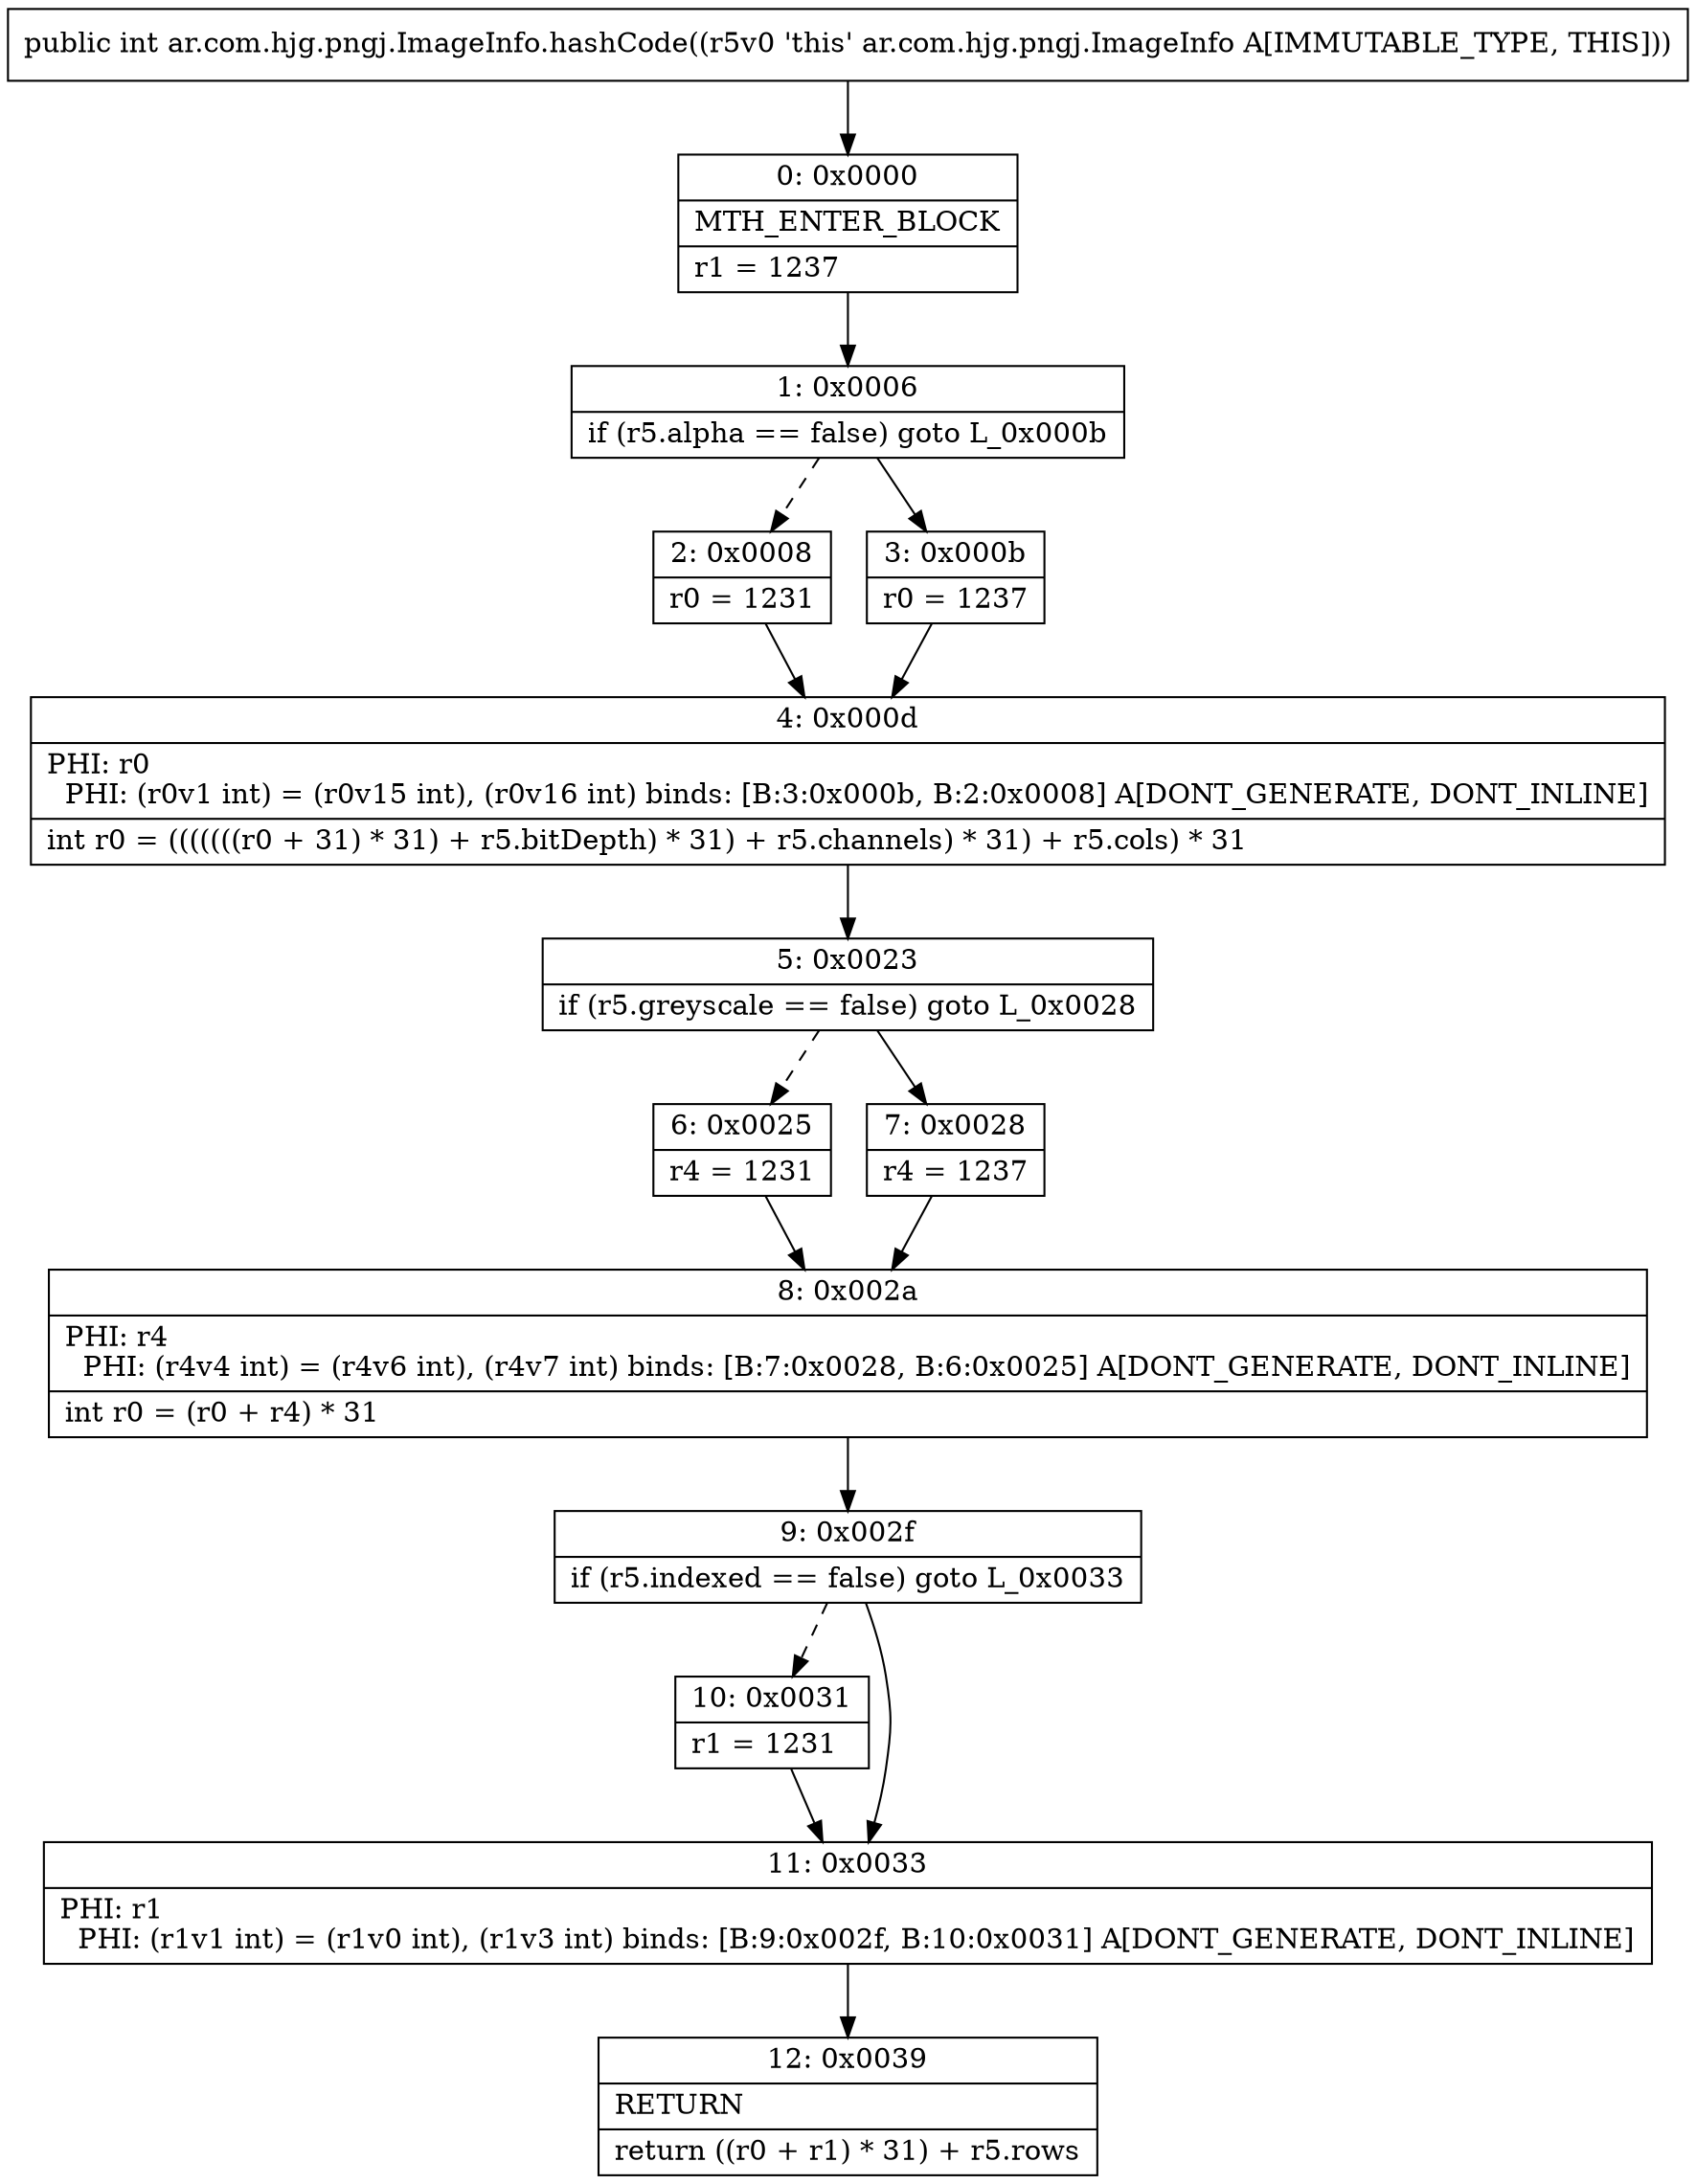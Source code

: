 digraph "CFG forar.com.hjg.pngj.ImageInfo.hashCode()I" {
Node_0 [shape=record,label="{0\:\ 0x0000|MTH_ENTER_BLOCK\l|r1 = 1237\l}"];
Node_1 [shape=record,label="{1\:\ 0x0006|if (r5.alpha == false) goto L_0x000b\l}"];
Node_2 [shape=record,label="{2\:\ 0x0008|r0 = 1231\l}"];
Node_3 [shape=record,label="{3\:\ 0x000b|r0 = 1237\l}"];
Node_4 [shape=record,label="{4\:\ 0x000d|PHI: r0 \l  PHI: (r0v1 int) = (r0v15 int), (r0v16 int) binds: [B:3:0x000b, B:2:0x0008] A[DONT_GENERATE, DONT_INLINE]\l|int r0 = (((((((r0 + 31) * 31) + r5.bitDepth) * 31) + r5.channels) * 31) + r5.cols) * 31\l}"];
Node_5 [shape=record,label="{5\:\ 0x0023|if (r5.greyscale == false) goto L_0x0028\l}"];
Node_6 [shape=record,label="{6\:\ 0x0025|r4 = 1231\l}"];
Node_7 [shape=record,label="{7\:\ 0x0028|r4 = 1237\l}"];
Node_8 [shape=record,label="{8\:\ 0x002a|PHI: r4 \l  PHI: (r4v4 int) = (r4v6 int), (r4v7 int) binds: [B:7:0x0028, B:6:0x0025] A[DONT_GENERATE, DONT_INLINE]\l|int r0 = (r0 + r4) * 31\l}"];
Node_9 [shape=record,label="{9\:\ 0x002f|if (r5.indexed == false) goto L_0x0033\l}"];
Node_10 [shape=record,label="{10\:\ 0x0031|r1 = 1231\l}"];
Node_11 [shape=record,label="{11\:\ 0x0033|PHI: r1 \l  PHI: (r1v1 int) = (r1v0 int), (r1v3 int) binds: [B:9:0x002f, B:10:0x0031] A[DONT_GENERATE, DONT_INLINE]\l}"];
Node_12 [shape=record,label="{12\:\ 0x0039|RETURN\l|return ((r0 + r1) * 31) + r5.rows\l}"];
MethodNode[shape=record,label="{public int ar.com.hjg.pngj.ImageInfo.hashCode((r5v0 'this' ar.com.hjg.pngj.ImageInfo A[IMMUTABLE_TYPE, THIS])) }"];
MethodNode -> Node_0;
Node_0 -> Node_1;
Node_1 -> Node_2[style=dashed];
Node_1 -> Node_3;
Node_2 -> Node_4;
Node_3 -> Node_4;
Node_4 -> Node_5;
Node_5 -> Node_6[style=dashed];
Node_5 -> Node_7;
Node_6 -> Node_8;
Node_7 -> Node_8;
Node_8 -> Node_9;
Node_9 -> Node_10[style=dashed];
Node_9 -> Node_11;
Node_10 -> Node_11;
Node_11 -> Node_12;
}

